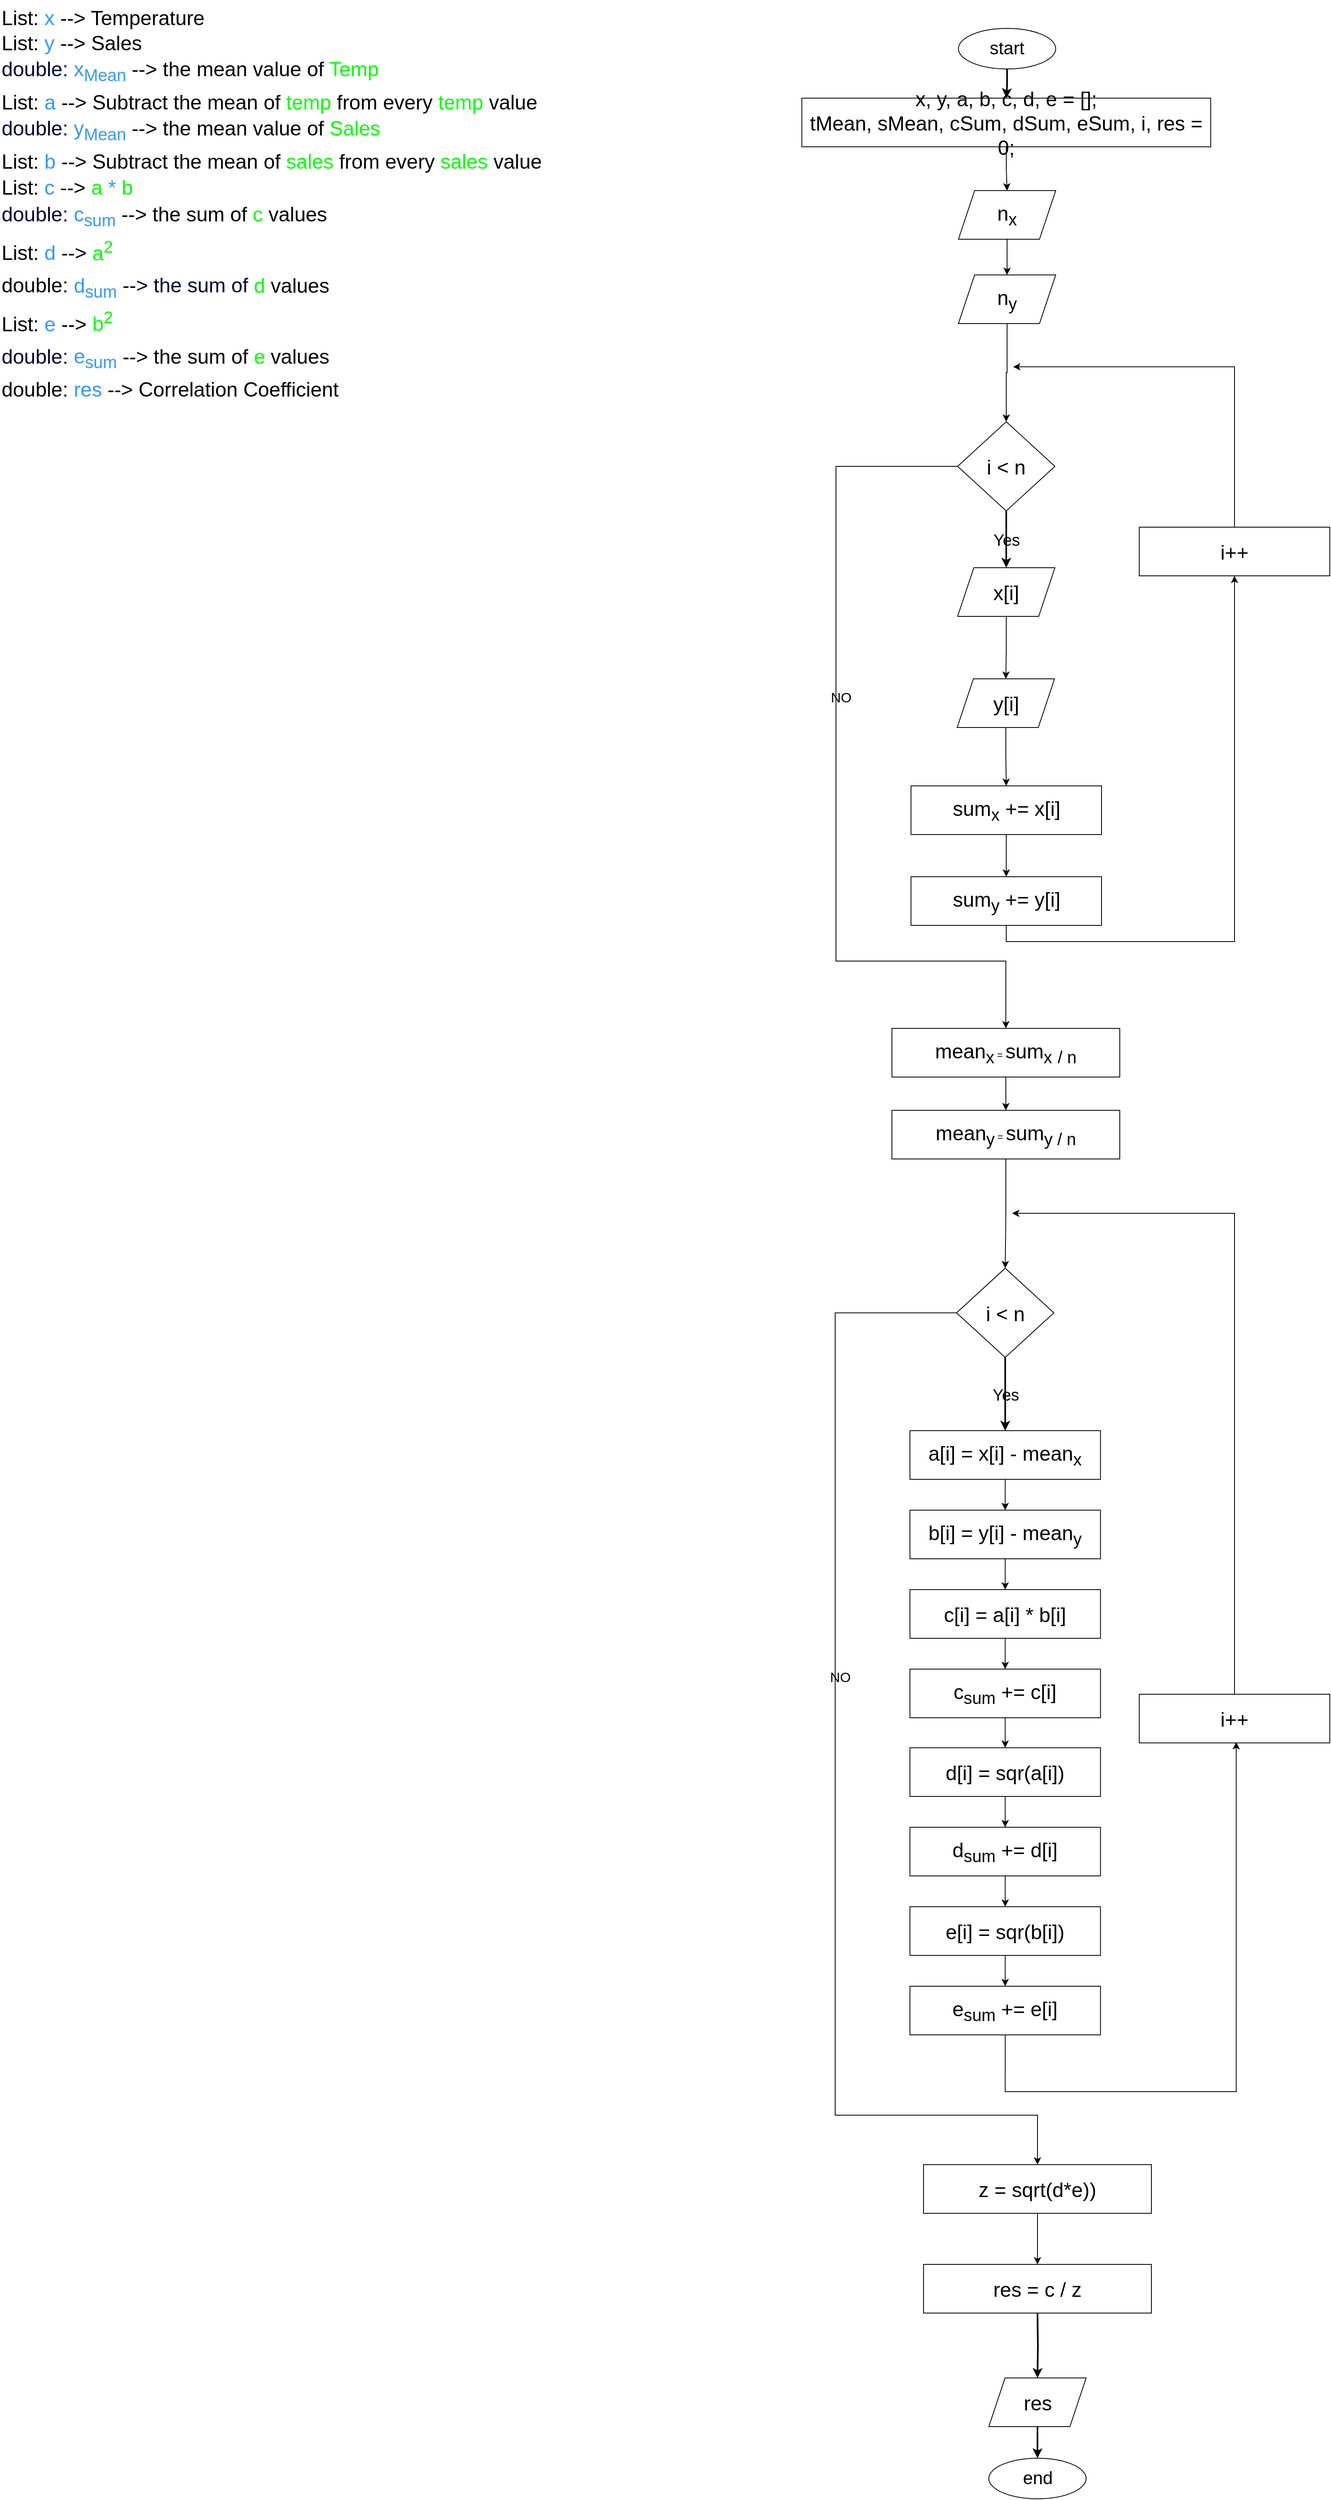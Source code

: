 <mxfile version="22.1.21" type="github">
  <diagram name="Page-1" id="MpfbVtHEwf4T9xMxUEGX">
    <mxGraphModel dx="4026" dy="2848" grid="0" gridSize="10" guides="1" tooltips="1" connect="1" arrows="1" fold="1" page="1" pageScale="1" pageWidth="850" pageHeight="1100" math="0" shadow="0">
      <root>
        <mxCell id="0" />
        <mxCell id="1" parent="0" />
        <mxCell id="E6W_czevTI_fpcngmIyn-1" value="" style="edgeStyle=orthogonalEdgeStyle;rounded=0;orthogonalLoop=1;jettySize=auto;html=1;fontColor=default;labelBackgroundColor=none;strokeWidth=2;" edge="1" parent="1" source="E6W_czevTI_fpcngmIyn-2" target="E6W_czevTI_fpcngmIyn-4">
          <mxGeometry relative="1" as="geometry" />
        </mxCell>
        <mxCell id="E6W_czevTI_fpcngmIyn-2" value="&lt;font style=&quot;font-size: 22px;&quot;&gt;start&lt;/font&gt;" style="ellipse;whiteSpace=wrap;html=1;labelBackgroundColor=none;" vertex="1" parent="1">
          <mxGeometry x="340" y="40" width="120" height="50" as="geometry" />
        </mxCell>
        <mxCell id="E6W_czevTI_fpcngmIyn-3" value="" style="edgeStyle=orthogonalEdgeStyle;rounded=0;orthogonalLoop=1;jettySize=auto;html=1;fontColor=default;labelBackgroundColor=none;strokeWidth=1;" edge="1" parent="1" source="E6W_czevTI_fpcngmIyn-4" target="E6W_czevTI_fpcngmIyn-6">
          <mxGeometry relative="1" as="geometry" />
        </mxCell>
        <mxCell id="E6W_czevTI_fpcngmIyn-4" value="&lt;font style=&quot;font-size: 25px;&quot;&gt;x, y, a, b, c, d, e = [];&lt;br&gt;tMean, sMean, cSum, dSum, eSum, i, res = 0;&lt;br&gt;&lt;/font&gt;" style="rounded=0;whiteSpace=wrap;html=1;labelBackgroundColor=none;" vertex="1" parent="1">
          <mxGeometry x="146.88" y="126" width="504.25" height="60" as="geometry" />
        </mxCell>
        <mxCell id="E6W_czevTI_fpcngmIyn-36" style="edgeStyle=orthogonalEdgeStyle;rounded=0;orthogonalLoop=1;jettySize=auto;html=1;entryX=0.5;entryY=0;entryDx=0;entryDy=0;" edge="1" parent="1" source="E6W_czevTI_fpcngmIyn-6" target="E6W_czevTI_fpcngmIyn-34">
          <mxGeometry relative="1" as="geometry" />
        </mxCell>
        <mxCell id="E6W_czevTI_fpcngmIyn-6" value="&lt;span style=&quot;font-size: 25px;&quot;&gt;n&lt;sub&gt;x&lt;/sub&gt;&lt;/span&gt;" style="shape=parallelogram;perimeter=parallelogramPerimeter;whiteSpace=wrap;html=1;fixedSize=1;labelBackgroundColor=none;" vertex="1" parent="1">
          <mxGeometry x="340" y="240" width="120" height="60" as="geometry" />
        </mxCell>
        <mxCell id="E6W_czevTI_fpcngmIyn-7" value="&lt;font style=&quot;font-size: 20px;&quot;&gt;Yes&lt;/font&gt;" style="edgeStyle=orthogonalEdgeStyle;rounded=0;orthogonalLoop=1;jettySize=auto;html=1;fontColor=default;labelBackgroundColor=none;strokeWidth=2;" edge="1" parent="1" source="E6W_czevTI_fpcngmIyn-10" target="E6W_czevTI_fpcngmIyn-12">
          <mxGeometry relative="1" as="geometry" />
        </mxCell>
        <mxCell id="E6W_czevTI_fpcngmIyn-8" style="edgeStyle=orthogonalEdgeStyle;rounded=0;orthogonalLoop=1;jettySize=auto;html=1;exitX=0;exitY=0.5;exitDx=0;exitDy=0;fontColor=default;labelBackgroundColor=none;strokeWidth=1;entryX=0.5;entryY=0;entryDx=0;entryDy=0;" edge="1" parent="1" source="E6W_czevTI_fpcngmIyn-10" target="E6W_czevTI_fpcngmIyn-48">
          <mxGeometry relative="1" as="geometry">
            <mxPoint x="189.0" y="552.94" as="sourcePoint" />
            <mxPoint x="406" y="1252" as="targetPoint" />
            <Array as="points">
              <mxPoint x="189" y="580" />
              <mxPoint x="189" y="1190" />
              <mxPoint x="399" y="1190" />
            </Array>
          </mxGeometry>
        </mxCell>
        <mxCell id="E6W_czevTI_fpcngmIyn-9" value="&lt;font style=&quot;font-size: 17px;&quot;&gt;NO&lt;/font&gt;" style="edgeLabel;html=1;align=center;verticalAlign=middle;resizable=0;points=[];labelBackgroundColor=none;" vertex="1" connectable="0" parent="E6W_czevTI_fpcngmIyn-8">
          <mxGeometry x="-0.171" y="6" relative="1" as="geometry">
            <mxPoint y="-1" as="offset" />
          </mxGeometry>
        </mxCell>
        <mxCell id="E6W_czevTI_fpcngmIyn-10" value="&lt;font style=&quot;font-size: 25px;&quot;&gt;i &amp;lt; n&lt;/font&gt;" style="rhombus;whiteSpace=wrap;html=1;labelBackgroundColor=none;" vertex="1" parent="1">
          <mxGeometry x="339" y="525" width="120" height="110" as="geometry" />
        </mxCell>
        <mxCell id="E6W_czevTI_fpcngmIyn-40" value="" style="edgeStyle=orthogonalEdgeStyle;rounded=0;orthogonalLoop=1;jettySize=auto;html=1;" edge="1" parent="1" source="E6W_czevTI_fpcngmIyn-12" target="E6W_czevTI_fpcngmIyn-39">
          <mxGeometry relative="1" as="geometry" />
        </mxCell>
        <mxCell id="E6W_czevTI_fpcngmIyn-12" value="&lt;font style=&quot;font-size: 25px;&quot;&gt;x[i]&lt;/font&gt;" style="shape=parallelogram;perimeter=parallelogramPerimeter;whiteSpace=wrap;html=1;fixedSize=1;labelBackgroundColor=none;" vertex="1" parent="1">
          <mxGeometry x="339" y="705" width="120" height="60" as="geometry" />
        </mxCell>
        <mxCell id="E6W_czevTI_fpcngmIyn-43" value="" style="edgeStyle=orthogonalEdgeStyle;rounded=0;orthogonalLoop=1;jettySize=auto;html=1;" edge="1" parent="1" source="E6W_czevTI_fpcngmIyn-14" target="E6W_czevTI_fpcngmIyn-42">
          <mxGeometry relative="1" as="geometry" />
        </mxCell>
        <mxCell id="E6W_czevTI_fpcngmIyn-14" value="&lt;span style=&quot;font-size: 25px;&quot;&gt;sum&lt;sub&gt;x&lt;/sub&gt; +=&amp;nbsp;&lt;/span&gt;&lt;font style=&quot;font-size: 25px;&quot;&gt;x[i]&lt;/font&gt;" style="rounded=0;whiteSpace=wrap;html=1;labelBackgroundColor=none;" vertex="1" parent="1">
          <mxGeometry x="281.5" y="974" width="235" height="60" as="geometry" />
        </mxCell>
        <mxCell id="E6W_czevTI_fpcngmIyn-45" style="edgeStyle=orthogonalEdgeStyle;rounded=0;orthogonalLoop=1;jettySize=auto;html=1;" edge="1" parent="1" source="E6W_czevTI_fpcngmIyn-16">
          <mxGeometry relative="1" as="geometry">
            <mxPoint x="407.429" y="457.286" as="targetPoint" />
            <Array as="points">
              <mxPoint x="681" y="457" />
            </Array>
          </mxGeometry>
        </mxCell>
        <mxCell id="E6W_czevTI_fpcngmIyn-16" value="&lt;span style=&quot;font-size: 25px;&quot;&gt;i++&lt;/span&gt;" style="rounded=0;whiteSpace=wrap;html=1;labelBackgroundColor=none;" vertex="1" parent="1">
          <mxGeometry x="563" y="655" width="235" height="60" as="geometry" />
        </mxCell>
        <mxCell id="E6W_czevTI_fpcngmIyn-29" value="" style="edgeStyle=orthogonalEdgeStyle;rounded=0;orthogonalLoop=1;jettySize=auto;html=1;fontColor=default;labelBackgroundColor=none;strokeWidth=2;" edge="1" parent="1" target="E6W_czevTI_fpcngmIyn-32">
          <mxGeometry relative="1" as="geometry">
            <mxPoint x="437.5" y="2857" as="sourcePoint" />
          </mxGeometry>
        </mxCell>
        <mxCell id="E6W_czevTI_fpcngmIyn-31" value="" style="edgeStyle=orthogonalEdgeStyle;rounded=0;orthogonalLoop=1;jettySize=auto;html=1;fontColor=default;labelBackgroundColor=none;strokeWidth=2;" edge="1" parent="1" source="E6W_czevTI_fpcngmIyn-32" target="E6W_czevTI_fpcngmIyn-33">
          <mxGeometry relative="1" as="geometry" />
        </mxCell>
        <mxCell id="E6W_czevTI_fpcngmIyn-32" value="&lt;font style=&quot;font-size: 25px;&quot;&gt;res&lt;/font&gt;" style="shape=parallelogram;perimeter=parallelogramPerimeter;whiteSpace=wrap;html=1;fixedSize=1;labelBackgroundColor=none;" vertex="1" parent="1">
          <mxGeometry x="377.5" y="2937" width="120" height="60" as="geometry" />
        </mxCell>
        <mxCell id="E6W_czevTI_fpcngmIyn-33" value="&lt;span style=&quot;font-size: 22px;&quot;&gt;end&lt;/span&gt;" style="ellipse;whiteSpace=wrap;html=1;labelBackgroundColor=none;" vertex="1" parent="1">
          <mxGeometry x="377.5" y="3036" width="120" height="50" as="geometry" />
        </mxCell>
        <mxCell id="E6W_czevTI_fpcngmIyn-37" style="edgeStyle=orthogonalEdgeStyle;rounded=0;orthogonalLoop=1;jettySize=auto;html=1;entryX=0.5;entryY=0;entryDx=0;entryDy=0;" edge="1" parent="1" source="E6W_czevTI_fpcngmIyn-34" target="E6W_czevTI_fpcngmIyn-10">
          <mxGeometry relative="1" as="geometry" />
        </mxCell>
        <mxCell id="E6W_czevTI_fpcngmIyn-34" value="&lt;span style=&quot;font-size: 25px;&quot;&gt;n&lt;sub&gt;y&lt;/sub&gt;&lt;/span&gt;" style="shape=parallelogram;perimeter=parallelogramPerimeter;whiteSpace=wrap;html=1;fixedSize=1;labelBackgroundColor=none;" vertex="1" parent="1">
          <mxGeometry x="340" y="344" width="120" height="60" as="geometry" />
        </mxCell>
        <mxCell id="E6W_czevTI_fpcngmIyn-46" style="edgeStyle=orthogonalEdgeStyle;rounded=0;orthogonalLoop=1;jettySize=auto;html=1;entryX=0.5;entryY=0;entryDx=0;entryDy=0;" edge="1" parent="1" source="E6W_czevTI_fpcngmIyn-39" target="E6W_czevTI_fpcngmIyn-14">
          <mxGeometry relative="1" as="geometry" />
        </mxCell>
        <mxCell id="E6W_czevTI_fpcngmIyn-39" value="&lt;font style=&quot;font-size: 25px;&quot;&gt;y[i]&lt;/font&gt;" style="shape=parallelogram;perimeter=parallelogramPerimeter;whiteSpace=wrap;html=1;fixedSize=1;labelBackgroundColor=none;" vertex="1" parent="1">
          <mxGeometry x="338.5" y="842" width="120" height="60" as="geometry" />
        </mxCell>
        <mxCell id="E6W_czevTI_fpcngmIyn-47" style="edgeStyle=orthogonalEdgeStyle;rounded=0;orthogonalLoop=1;jettySize=auto;html=1;exitX=0.5;exitY=1;exitDx=0;exitDy=0;entryX=0.5;entryY=1;entryDx=0;entryDy=0;" edge="1" parent="1" source="E6W_czevTI_fpcngmIyn-42" target="E6W_czevTI_fpcngmIyn-16">
          <mxGeometry relative="1" as="geometry" />
        </mxCell>
        <mxCell id="E6W_czevTI_fpcngmIyn-42" value="&lt;span style=&quot;font-size: 25px;&quot;&gt;sum&lt;sub&gt;y&lt;/sub&gt; +=&amp;nbsp;&lt;/span&gt;&lt;font style=&quot;font-size: 25px;&quot;&gt;y[i]&lt;/font&gt;" style="rounded=0;whiteSpace=wrap;html=1;labelBackgroundColor=none;" vertex="1" parent="1">
          <mxGeometry x="281.5" y="1086" width="235" height="60" as="geometry" />
        </mxCell>
        <mxCell id="E6W_czevTI_fpcngmIyn-44" value="&lt;div style=&quot;text-align: justify;&quot;&gt;&lt;span style=&quot;font-size: 25px; background-color: initial;&quot;&gt;List: &lt;/span&gt;&lt;font style=&quot;font-size: 25px; background-color: initial;&quot; color=&quot;#3399ff&quot;&gt;x&amp;nbsp;&lt;/font&gt;&lt;span style=&quot;font-size: 25px; background-color: initial;&quot;&gt;--&amp;gt; Temperature&lt;/span&gt;&lt;/div&gt;&lt;font style=&quot;font-size: 25px;&quot;&gt;&lt;div style=&quot;text-align: justify; line-height: 130%;&quot;&gt;&lt;span style=&quot;background-color: initial;&quot;&gt;List: &lt;font style=&quot;font-size: 25px;&quot; color=&quot;#3399ff&quot;&gt;y &lt;/font&gt;&lt;font style=&quot;font-size: 25px;&quot;&gt;--&amp;gt; Sales&lt;/font&gt;&lt;/span&gt;&lt;/div&gt;&lt;div style=&quot;text-align: justify; line-height: 130%;&quot;&gt;&lt;font style=&quot;background-color: initial;&quot; color=&quot;#000033&quot;&gt;double:&lt;/font&gt;&lt;font style=&quot;background-color: initial;&quot; color=&quot;#3399ff&quot;&gt; x&lt;sub&gt;Mean&lt;/sub&gt;&amp;nbsp;&lt;/font&gt;&lt;span style=&quot;background-color: initial;&quot;&gt;--&amp;gt; the mean value of &lt;/span&gt;&lt;font style=&quot;background-color: initial;&quot; color=&quot;#00ff00&quot;&gt;Temp&lt;/font&gt;&lt;br&gt;&lt;/div&gt;&lt;div style=&quot;text-align: justify; line-height: 130%;&quot;&gt;List: &lt;font style=&quot;font-size: 25px;&quot; color=&quot;#3399ff&quot;&gt;a&lt;/font&gt; --&amp;gt; Subtract the mean of &lt;font style=&quot;font-size: 25px;&quot; color=&quot;#00ff00&quot;&gt;temp &lt;/font&gt;from every &lt;font style=&quot;font-size: 25px;&quot; color=&quot;#00ff00&quot;&gt;temp&lt;/font&gt; value&lt;/div&gt;&lt;div style=&quot;text-align: justify; line-height: 130%;&quot;&gt;&lt;font style=&quot;background-color: initial; border-color: var(--border-color);&quot; color=&quot;#000033&quot;&gt;double:&lt;/font&gt;&lt;font style=&quot;background-color: initial; border-color: var(--border-color);&quot; color=&quot;#3399ff&quot;&gt;&amp;nbsp;y&lt;sub style=&quot;border-color: var(--border-color);&quot;&gt;Mean&lt;/sub&gt;&amp;nbsp;&lt;/font&gt;&lt;span style=&quot;background-color: initial;&quot;&gt;--&amp;gt; the mean value of &lt;/span&gt;&lt;font style=&quot;background-color: initial;&quot; color=&quot;#00ff00&quot;&gt;Sales&lt;/font&gt;&lt;br&gt;&lt;/div&gt;&lt;div style=&quot;line-height: 130%;&quot;&gt;&lt;div style=&quot;text-align: justify; border-color: var(--border-color); line-height: 130%;&quot;&gt;List:&amp;nbsp;&lt;font style=&quot;border-color: var(--border-color); font-size: 25px;&quot; color=&quot;#3399ff&quot;&gt;b&lt;/font&gt;&amp;nbsp;--&amp;gt; Subtract the mean of&amp;nbsp;&lt;font style=&quot;border-color: var(--border-color); font-size: 25px;&quot; color=&quot;#00ff00&quot;&gt;sales&amp;nbsp;&lt;/font&gt;from every &lt;font style=&quot;font-size: 25px;&quot; color=&quot;#00ff00&quot;&gt;sales&amp;nbsp;&lt;/font&gt;value&lt;/div&gt;&lt;div style=&quot;text-align: justify; border-color: var(--border-color); line-height: 130%;&quot;&gt;&lt;span style=&quot;background-color: initial;&quot;&gt;List: &lt;/span&gt;&lt;font style=&quot;background-color: initial;&quot; color=&quot;#3399ff&quot;&gt;c&lt;/font&gt;&lt;span style=&quot;background-color: initial;&quot;&gt; --&amp;gt; &lt;/span&gt;&lt;font style=&quot;background-color: initial;&quot; color=&quot;#00ff00&quot;&gt;a &lt;/font&gt;&lt;font style=&quot;background-color: initial;&quot; color=&quot;#3399ff&quot;&gt;*&lt;/font&gt;&lt;font style=&quot;background-color: initial;&quot; color=&quot;#00ff00&quot;&gt; b&lt;/font&gt;&lt;span style=&quot;background-color: initial;&quot;&gt;&amp;nbsp;&lt;/span&gt;&lt;br&gt;&lt;/div&gt;&lt;div style=&quot;text-align: justify; border-color: var(--border-color); line-height: 130%;&quot;&gt;&lt;font style=&quot;border-color: var(--border-color); font-size: 25px;&quot; color=&quot;#000033&quot;&gt;double:&lt;/font&gt;&lt;font style=&quot;border-color: var(--border-color); font-size: 25px;&quot; color=&quot;#3399ff&quot;&gt;&amp;nbsp;c&lt;sub style=&quot;border-color: var(--border-color);&quot;&gt;sum&lt;/sub&gt;&amp;nbsp;&lt;/font&gt;--&amp;gt; the sum of &lt;font style=&quot;font-size: 25px;&quot; color=&quot;#00ff00&quot;&gt;c&lt;/font&gt; values&lt;br&gt;&lt;/div&gt;&lt;div style=&quot;text-align: justify; border-color: var(--border-color); line-height: 130%;&quot;&gt;&lt;span style=&quot;background-color: initial;&quot;&gt;List:&amp;nbsp;&lt;/span&gt;&lt;font style=&quot;background-color: initial; border-color: var(--border-color);&quot; color=&quot;#3399ff&quot;&gt;d&lt;/font&gt;&lt;span style=&quot;background-color: initial;&quot;&gt;&amp;nbsp;--&amp;gt;&amp;nbsp;&lt;/span&gt;&lt;font style=&quot;background-color: initial; border-color: var(--border-color);&quot; color=&quot;#00ff00&quot;&gt;a&lt;sup&gt;2&lt;/sup&gt;&lt;/font&gt;&lt;br&gt;&lt;/div&gt;&lt;div style=&quot;text-align: justify; border-color: var(--border-color); line-height: 130%;&quot;&gt;&lt;font style=&quot;border-color: var(--border-color); font-size: 25px;&quot;&gt;&lt;font style=&quot;border-color: var(--border-color); font-size: 25px;&quot;&gt;double:&lt;/font&gt;&lt;font style=&quot;color: rgb(0, 255, 0); border-color: var(--border-color); font-size: 25px;&quot; color=&quot;#3399ff&quot;&gt;&amp;nbsp;&lt;/font&gt;&lt;font style=&quot;border-color: var(--border-color); font-size: 25px;&quot; color=&quot;#3399ff&quot;&gt;d&lt;sub style=&quot;border-color: var(--border-color);&quot;&gt;sum&lt;/sub&gt;&lt;font color=&quot;#00ff00&quot;&gt;&amp;nbsp;&lt;/font&gt;&lt;/font&gt;&lt;font style=&quot;font-size: 25px;&quot; color=&quot;#000033&quot;&gt;--&amp;gt; the sum of&lt;/font&gt;&lt;/font&gt;&lt;font style=&quot;border-color: var(--border-color); font-size: 25px;&quot; color=&quot;#00ff00&quot;&gt;&amp;nbsp;&lt;font style=&quot;border-color: var(--border-color); font-size: 25px;&quot; color=&quot;#00ff00&quot;&gt;d&lt;/font&gt;&lt;span style=&quot;color: rgb(0, 0, 0);&quot;&gt;&amp;nbsp;values&lt;/span&gt;&lt;sup&gt;&lt;br style=&quot;font-size: 25px;&quot;&gt;&lt;/sup&gt;&lt;/font&gt;&lt;/div&gt;&lt;div style=&quot;text-align: justify; border-color: var(--border-color); line-height: 130%;&quot;&gt;&lt;span style=&quot;background-color: initial;&quot;&gt;List:&amp;nbsp;&lt;/span&gt;&lt;font style=&quot;background-color: initial; border-color: var(--border-color);&quot; color=&quot;#3399ff&quot;&gt;e&lt;/font&gt;&lt;span style=&quot;background-color: initial;&quot;&gt;&amp;nbsp;--&amp;gt; &lt;/span&gt;&lt;font style=&quot;background-color: initial;&quot; color=&quot;#00ff00&quot;&gt;b&lt;sup&gt;2&lt;/sup&gt;&lt;/font&gt;&lt;br&gt;&lt;/div&gt;&lt;div style=&quot;text-align: justify; border-color: var(--border-color); line-height: 130%;&quot;&gt;&lt;font style=&quot;border-color: var(--border-color); font-size: 25px;&quot; color=&quot;#000033&quot;&gt;double:&lt;/font&gt;&lt;font style=&quot;border-color: var(--border-color); font-size: 25px;&quot; color=&quot;#3399ff&quot;&gt;&amp;nbsp;e&lt;sub style=&quot;border-color: var(--border-color);&quot;&gt;sum&lt;/sub&gt;&amp;nbsp;&lt;/font&gt;--&amp;gt; the sum of&amp;nbsp;&lt;font style=&quot;border-color: var(--border-color); font-size: 25px;&quot; color=&quot;#00ff00&quot;&gt;e&lt;/font&gt;&amp;nbsp;values&lt;font color=&quot;#00ff00&quot;&gt;&lt;sup&gt;&lt;br&gt;&lt;/sup&gt;&lt;/font&gt;&lt;/div&gt;&lt;div style=&quot;text-align: justify; border-color: var(--border-color); line-height: 130%;&quot;&gt;double: &lt;font color=&quot;#3399ff&quot;&gt;res &lt;/font&gt;--&amp;gt; Correlation Coefficient&lt;/div&gt;&lt;/div&gt;&lt;/font&gt;" style="text;html=1;align=left;verticalAlign=middle;resizable=0;points=[];autosize=1;strokeColor=none;fillColor=none;" vertex="1" parent="1">
          <mxGeometry x="-842" y="5" width="684" height="501" as="geometry" />
        </mxCell>
        <mxCell id="E6W_czevTI_fpcngmIyn-50" value="" style="edgeStyle=orthogonalEdgeStyle;rounded=0;orthogonalLoop=1;jettySize=auto;html=1;" edge="1" parent="1" source="E6W_czevTI_fpcngmIyn-48" target="E6W_czevTI_fpcngmIyn-49">
          <mxGeometry relative="1" as="geometry" />
        </mxCell>
        <mxCell id="E6W_czevTI_fpcngmIyn-48" value="&lt;span style=&quot;font-size: 25px;&quot;&gt;mean&lt;sub&gt;x&lt;/sub&gt;&lt;/span&gt;&amp;nbsp;=&amp;nbsp;&lt;font style=&quot;font-size: 25px;&quot;&gt;&lt;span style=&quot;border-color: var(--border-color);&quot;&gt;sum&lt;span style=&quot;border-color: var(--border-color);&quot;&gt;&lt;sub&gt;x&lt;/sub&gt;&lt;/span&gt;&amp;nbsp;&lt;/span&gt;&lt;sub style=&quot;border-color: var(--border-color);&quot;&gt;/ n&lt;/sub&gt;&lt;/font&gt;&lt;span style=&quot;font-size: 25px;&quot;&gt;&lt;br&gt;&lt;/span&gt;" style="rounded=0;whiteSpace=wrap;html=1;labelBackgroundColor=none;" vertex="1" parent="1">
          <mxGeometry x="258" y="1273" width="281" height="60" as="geometry" />
        </mxCell>
        <mxCell id="E6W_czevTI_fpcngmIyn-65" style="edgeStyle=orthogonalEdgeStyle;rounded=0;orthogonalLoop=1;jettySize=auto;html=1;entryX=0.5;entryY=0;entryDx=0;entryDy=0;" edge="1" parent="1" source="E6W_czevTI_fpcngmIyn-49" target="E6W_czevTI_fpcngmIyn-54">
          <mxGeometry relative="1" as="geometry" />
        </mxCell>
        <mxCell id="E6W_czevTI_fpcngmIyn-49" value="&lt;span style=&quot;font-size: 25px;&quot;&gt;mean&lt;sub&gt;y&lt;/sub&gt;&lt;/span&gt;&amp;nbsp;= &lt;span style=&quot;font-size: 25px;&quot;&gt;sum&lt;/span&gt;&lt;font style=&quot;font-size: 25px;&quot;&gt;&lt;sub style=&quot;border-color: var(--border-color);&quot;&gt;y / n&lt;/sub&gt;&lt;/font&gt;&lt;span style=&quot;font-size: 25px;&quot;&gt;&lt;br&gt;&lt;/span&gt;" style="rounded=0;whiteSpace=wrap;html=1;labelBackgroundColor=none;" vertex="1" parent="1">
          <mxGeometry x="258" y="1374" width="281" height="60" as="geometry" />
        </mxCell>
        <mxCell id="E6W_czevTI_fpcngmIyn-51" value="&lt;font style=&quot;font-size: 20px;&quot;&gt;Yes&lt;/font&gt;" style="edgeStyle=orthogonalEdgeStyle;rounded=0;orthogonalLoop=1;jettySize=auto;html=1;fontColor=default;labelBackgroundColor=none;strokeWidth=2;entryX=0.5;entryY=0;entryDx=0;entryDy=0;" edge="1" source="E6W_czevTI_fpcngmIyn-54" target="E6W_czevTI_fpcngmIyn-67" parent="1">
          <mxGeometry relative="1" as="geometry">
            <mxPoint x="397.71" y="1748.71" as="targetPoint" />
          </mxGeometry>
        </mxCell>
        <mxCell id="E6W_czevTI_fpcngmIyn-52" style="edgeStyle=orthogonalEdgeStyle;rounded=0;orthogonalLoop=1;jettySize=auto;html=1;exitX=0;exitY=0.5;exitDx=0;exitDy=0;fontColor=default;labelBackgroundColor=none;strokeWidth=1;entryX=0.5;entryY=0;entryDx=0;entryDy=0;" edge="1" source="E6W_czevTI_fpcngmIyn-54" target="E6W_czevTI_fpcngmIyn-64" parent="1">
          <mxGeometry relative="1" as="geometry">
            <mxPoint x="187.71" y="1596.65" as="sourcePoint" />
            <mxPoint x="404.71" y="2295.71" as="targetPoint" />
            <Array as="points">
              <mxPoint x="188" y="1624" />
              <mxPoint x="188" y="2613" />
              <mxPoint x="438" y="2613" />
            </Array>
          </mxGeometry>
        </mxCell>
        <mxCell id="E6W_czevTI_fpcngmIyn-53" value="&lt;font style=&quot;font-size: 17px;&quot;&gt;NO&lt;/font&gt;" style="edgeLabel;html=1;align=center;verticalAlign=middle;resizable=0;points=[];labelBackgroundColor=none;" vertex="1" connectable="0" parent="E6W_czevTI_fpcngmIyn-52">
          <mxGeometry x="-0.171" y="6" relative="1" as="geometry">
            <mxPoint y="-1" as="offset" />
          </mxGeometry>
        </mxCell>
        <mxCell id="E6W_czevTI_fpcngmIyn-54" value="&lt;font style=&quot;font-size: 25px;&quot;&gt;i &amp;lt; n&lt;/font&gt;" style="rhombus;whiteSpace=wrap;html=1;labelBackgroundColor=none;" vertex="1" parent="1">
          <mxGeometry x="337.71" y="1568.71" width="120" height="110" as="geometry" />
        </mxCell>
        <mxCell id="E6W_czevTI_fpcngmIyn-57" value="" style="edgeStyle=orthogonalEdgeStyle;rounded=0;orthogonalLoop=1;jettySize=auto;html=1;" edge="1" source="E6W_czevTI_fpcngmIyn-58" parent="1">
          <mxGeometry relative="1" as="geometry">
            <mxPoint x="397.71" y="2129.71" as="targetPoint" />
          </mxGeometry>
        </mxCell>
        <mxCell id="E6W_czevTI_fpcngmIyn-59" style="edgeStyle=orthogonalEdgeStyle;rounded=0;orthogonalLoop=1;jettySize=auto;html=1;exitX=0.5;exitY=0;exitDx=0;exitDy=0;" edge="1" parent="1" source="E6W_czevTI_fpcngmIyn-66">
          <mxGeometry relative="1" as="geometry">
            <mxPoint x="406.139" y="1500.996" as="targetPoint" />
            <mxPoint x="679.71" y="1698.71" as="sourcePoint" />
            <Array as="points">
              <mxPoint x="681" y="1501" />
            </Array>
          </mxGeometry>
        </mxCell>
        <mxCell id="E6W_czevTI_fpcngmIyn-62" style="edgeStyle=orthogonalEdgeStyle;rounded=0;orthogonalLoop=1;jettySize=auto;html=1;entryX=0.509;entryY=0.983;entryDx=0;entryDy=0;entryPerimeter=0;exitX=0.5;exitY=1;exitDx=0;exitDy=0;" edge="1" source="E6W_czevTI_fpcngmIyn-75" parent="1" target="E6W_czevTI_fpcngmIyn-66">
          <mxGeometry relative="1" as="geometry">
            <mxPoint x="343" y="2553" as="sourcePoint" />
            <mxPoint x="679.71" y="1758.71" as="targetPoint" />
            <Array as="points">
              <mxPoint x="398" y="2514" />
              <mxPoint x="398" y="2584" />
              <mxPoint x="683" y="2584" />
            </Array>
          </mxGeometry>
        </mxCell>
        <mxCell id="E6W_czevTI_fpcngmIyn-84" value="" style="edgeStyle=orthogonalEdgeStyle;rounded=0;orthogonalLoop=1;jettySize=auto;html=1;" edge="1" parent="1" source="E6W_czevTI_fpcngmIyn-64" target="E6W_czevTI_fpcngmIyn-83">
          <mxGeometry relative="1" as="geometry" />
        </mxCell>
        <mxCell id="E6W_czevTI_fpcngmIyn-64" value="&lt;font style=&quot;font-size: 25px;&quot;&gt;z =&amp;nbsp;sqrt(d*e))&lt;/font&gt;" style="rounded=0;whiteSpace=wrap;html=1;labelBackgroundColor=none;" vertex="1" parent="1">
          <mxGeometry x="297.0" y="2674" width="281" height="60" as="geometry" />
        </mxCell>
        <mxCell id="E6W_czevTI_fpcngmIyn-66" value="&lt;span style=&quot;font-size: 25px;&quot;&gt;i++&lt;/span&gt;" style="rounded=0;whiteSpace=wrap;html=1;labelBackgroundColor=none;" vertex="1" parent="1">
          <mxGeometry x="563" y="2094" width="235" height="60" as="geometry" />
        </mxCell>
        <mxCell id="E6W_czevTI_fpcngmIyn-76" value="" style="edgeStyle=orthogonalEdgeStyle;rounded=0;orthogonalLoop=1;jettySize=auto;html=1;" edge="1" parent="1" source="E6W_czevTI_fpcngmIyn-67" target="E6W_czevTI_fpcngmIyn-69">
          <mxGeometry relative="1" as="geometry" />
        </mxCell>
        <mxCell id="E6W_czevTI_fpcngmIyn-67" value="&lt;span style=&quot;font-size: 25px;&quot;&gt;a[i] = x[i] - mean&lt;sub&gt;x&lt;/sub&gt;&lt;/span&gt;" style="rounded=0;whiteSpace=wrap;html=1;labelBackgroundColor=none;" vertex="1" parent="1">
          <mxGeometry x="280.21" y="1769" width="235" height="60" as="geometry" />
        </mxCell>
        <mxCell id="E6W_czevTI_fpcngmIyn-77" value="" style="edgeStyle=orthogonalEdgeStyle;rounded=0;orthogonalLoop=1;jettySize=auto;html=1;" edge="1" parent="1" source="E6W_czevTI_fpcngmIyn-69" target="E6W_czevTI_fpcngmIyn-70">
          <mxGeometry relative="1" as="geometry" />
        </mxCell>
        <mxCell id="E6W_czevTI_fpcngmIyn-69" value="&lt;span style=&quot;font-size: 25px;&quot;&gt;b[i] = y[i] - mean&lt;sub&gt;y&lt;/sub&gt;&lt;/span&gt;" style="rounded=0;whiteSpace=wrap;html=1;labelBackgroundColor=none;" vertex="1" parent="1">
          <mxGeometry x="280.21" y="1867" width="235" height="60" as="geometry" />
        </mxCell>
        <mxCell id="E6W_czevTI_fpcngmIyn-78" value="" style="edgeStyle=orthogonalEdgeStyle;rounded=0;orthogonalLoop=1;jettySize=auto;html=1;" edge="1" parent="1" source="E6W_czevTI_fpcngmIyn-70" target="E6W_czevTI_fpcngmIyn-73">
          <mxGeometry relative="1" as="geometry" />
        </mxCell>
        <mxCell id="E6W_czevTI_fpcngmIyn-70" value="&lt;span style=&quot;font-size: 25px;&quot;&gt;c[i] = a[i] * b[i]&lt;/span&gt;" style="rounded=0;whiteSpace=wrap;html=1;labelBackgroundColor=none;" vertex="1" parent="1">
          <mxGeometry x="280.21" y="1965" width="235" height="60" as="geometry" />
        </mxCell>
        <mxCell id="E6W_czevTI_fpcngmIyn-80" value="" style="edgeStyle=orthogonalEdgeStyle;rounded=0;orthogonalLoop=1;jettySize=auto;html=1;" edge="1" parent="1" source="E6W_czevTI_fpcngmIyn-71" target="E6W_czevTI_fpcngmIyn-74">
          <mxGeometry relative="1" as="geometry" />
        </mxCell>
        <mxCell id="E6W_czevTI_fpcngmIyn-71" value="&lt;span style=&quot;font-size: 25px;&quot;&gt;d[i] = sqr(a[i])&lt;/span&gt;" style="rounded=0;whiteSpace=wrap;html=1;labelBackgroundColor=none;" vertex="1" parent="1">
          <mxGeometry x="280.21" y="2160" width="235" height="60" as="geometry" />
        </mxCell>
        <mxCell id="E6W_czevTI_fpcngmIyn-82" value="" style="edgeStyle=orthogonalEdgeStyle;rounded=0;orthogonalLoop=1;jettySize=auto;html=1;" edge="1" parent="1" source="E6W_czevTI_fpcngmIyn-72" target="E6W_czevTI_fpcngmIyn-75">
          <mxGeometry relative="1" as="geometry" />
        </mxCell>
        <mxCell id="E6W_czevTI_fpcngmIyn-72" value="&lt;span style=&quot;font-size: 25px;&quot;&gt;e[i] = sqr(b[i])&lt;/span&gt;" style="rounded=0;whiteSpace=wrap;html=1;labelBackgroundColor=none;" vertex="1" parent="1">
          <mxGeometry x="280.21" y="2356" width="235" height="60" as="geometry" />
        </mxCell>
        <mxCell id="E6W_czevTI_fpcngmIyn-79" value="" style="edgeStyle=orthogonalEdgeStyle;rounded=0;orthogonalLoop=1;jettySize=auto;html=1;" edge="1" parent="1" source="E6W_czevTI_fpcngmIyn-73" target="E6W_czevTI_fpcngmIyn-71">
          <mxGeometry relative="1" as="geometry" />
        </mxCell>
        <mxCell id="E6W_czevTI_fpcngmIyn-73" value="&lt;span style=&quot;font-size: 25px;&quot;&gt;c&lt;sub&gt;sum&lt;/sub&gt; += c[i]&lt;/span&gt;" style="rounded=0;whiteSpace=wrap;html=1;labelBackgroundColor=none;" vertex="1" parent="1">
          <mxGeometry x="280.21" y="2063" width="235" height="60" as="geometry" />
        </mxCell>
        <mxCell id="E6W_czevTI_fpcngmIyn-81" value="" style="edgeStyle=orthogonalEdgeStyle;rounded=0;orthogonalLoop=1;jettySize=auto;html=1;" edge="1" parent="1" source="E6W_czevTI_fpcngmIyn-74" target="E6W_czevTI_fpcngmIyn-72">
          <mxGeometry relative="1" as="geometry" />
        </mxCell>
        <mxCell id="E6W_czevTI_fpcngmIyn-74" value="&lt;span style=&quot;font-size: 25px;&quot;&gt;d&lt;sub&gt;sum&lt;/sub&gt; += d[i]&lt;/span&gt;" style="rounded=0;whiteSpace=wrap;html=1;labelBackgroundColor=none;" vertex="1" parent="1">
          <mxGeometry x="280.21" y="2258" width="235" height="60" as="geometry" />
        </mxCell>
        <mxCell id="E6W_czevTI_fpcngmIyn-75" value="&lt;span style=&quot;font-size: 25px;&quot;&gt;e&lt;sub&gt;sum&lt;/sub&gt; += e[i]&lt;/span&gt;" style="rounded=0;whiteSpace=wrap;html=1;labelBackgroundColor=none;" vertex="1" parent="1">
          <mxGeometry x="280.21" y="2454" width="235" height="60" as="geometry" />
        </mxCell>
        <mxCell id="E6W_czevTI_fpcngmIyn-83" value="&lt;span style=&quot;font-size: 25px;&quot;&gt;res = c / z&lt;br&gt;&lt;/span&gt;" style="rounded=0;whiteSpace=wrap;html=1;labelBackgroundColor=none;" vertex="1" parent="1">
          <mxGeometry x="297.0" y="2797" width="281" height="60" as="geometry" />
        </mxCell>
      </root>
    </mxGraphModel>
  </diagram>
</mxfile>
